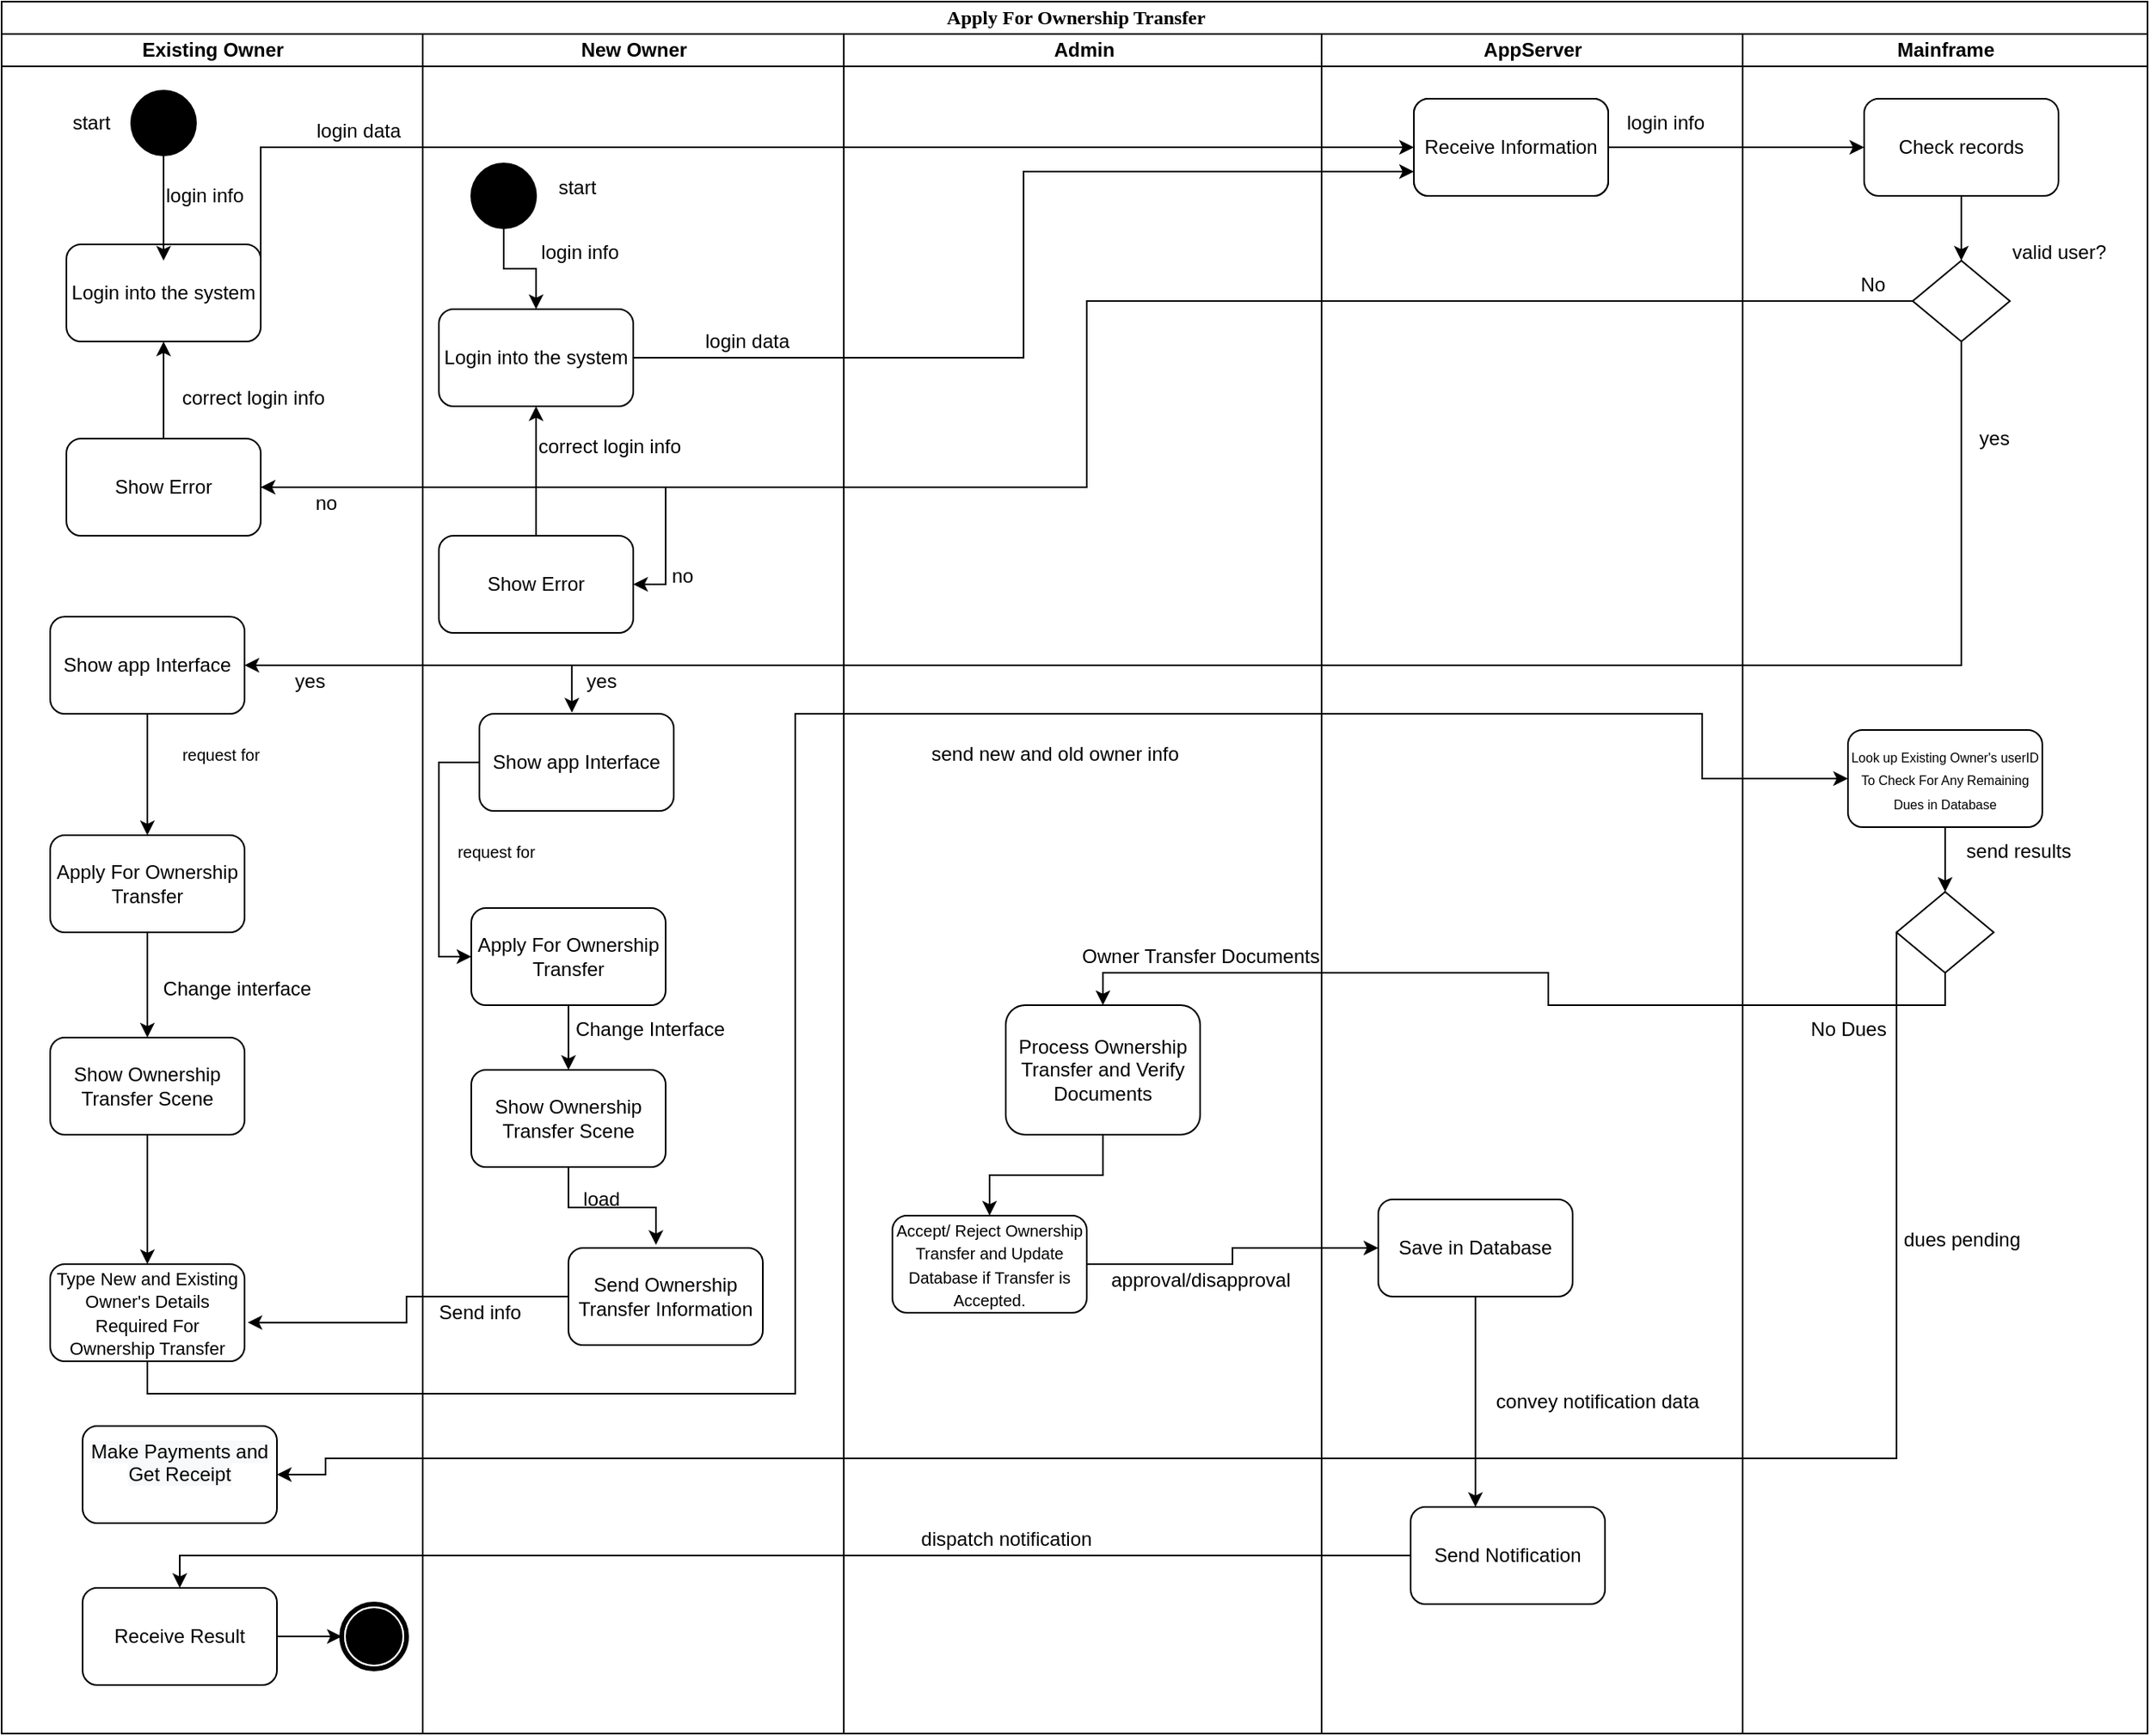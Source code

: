 <mxfile version="20.2.3" type="device"><diagram id="Ap3RwUIApTw5fJCIHlnm" name="Page-1"><mxGraphModel dx="1298" dy="684" grid="1" gridSize="10" guides="1" tooltips="1" connect="1" arrows="1" fold="1" page="1" pageScale="1" pageWidth="1200" pageHeight="1600" math="0" shadow="0"><root><mxCell id="0"/><mxCell id="1" parent="0"/><mxCell id="4CDxR_zVIVkSJxMHDh3r-1" value="Apply For Ownership Transfer" style="swimlane;html=1;childLayout=stackLayout;startSize=20;rounded=0;shadow=0;comic=0;labelBackgroundColor=none;strokeWidth=1;fontFamily=Verdana;fontSize=12;align=center;" parent="1" vertex="1"><mxGeometry x="510" y="230" width="1325" height="1070" as="geometry"/></mxCell><mxCell id="4CDxR_zVIVkSJxMHDh3r-2" value="Existing Owner" style="swimlane;html=1;startSize=20;" parent="4CDxR_zVIVkSJxMHDh3r-1" vertex="1"><mxGeometry y="20" width="260" height="1050" as="geometry"/></mxCell><mxCell id="4CDxR_zVIVkSJxMHDh3r-3" value="" style="ellipse;whiteSpace=wrap;html=1;rounded=0;shadow=0;comic=0;labelBackgroundColor=none;strokeWidth=1;fillColor=#000000;fontFamily=Verdana;fontSize=12;align=center;" parent="4CDxR_zVIVkSJxMHDh3r-2" vertex="1"><mxGeometry x="80" y="35" width="40" height="40" as="geometry"/></mxCell><mxCell id="4CDxR_zVIVkSJxMHDh3r-4" value="start&lt;br&gt;" style="text;html=1;align=center;verticalAlign=middle;resizable=0;points=[];autosize=1;strokeColor=none;fillColor=none;" parent="4CDxR_zVIVkSJxMHDh3r-2" vertex="1"><mxGeometry x="30" y="40" width="50" height="30" as="geometry"/></mxCell><mxCell id="4CDxR_zVIVkSJxMHDh3r-5" value="login info&lt;br&gt;" style="text;html=1;align=center;verticalAlign=middle;resizable=0;points=[];autosize=1;strokeColor=none;fillColor=none;" parent="4CDxR_zVIVkSJxMHDh3r-2" vertex="1"><mxGeometry x="90" y="85" width="70" height="30" as="geometry"/></mxCell><mxCell id="4CDxR_zVIVkSJxMHDh3r-6" value="Login into the system" style="rounded=1;whiteSpace=wrap;html=1;" parent="4CDxR_zVIVkSJxMHDh3r-2" vertex="1"><mxGeometry x="40" y="130" width="120" height="60" as="geometry"/></mxCell><mxCell id="4CDxR_zVIVkSJxMHDh3r-118" style="edgeStyle=orthogonalEdgeStyle;rounded=0;orthogonalLoop=1;jettySize=auto;html=1;exitX=0.5;exitY=0;exitDx=0;exitDy=0;entryX=0.5;entryY=1;entryDx=0;entryDy=0;" parent="4CDxR_zVIVkSJxMHDh3r-2" source="4CDxR_zVIVkSJxMHDh3r-8" target="4CDxR_zVIVkSJxMHDh3r-6" edge="1"><mxGeometry relative="1" as="geometry"/></mxCell><mxCell id="4CDxR_zVIVkSJxMHDh3r-8" value="Show Error" style="rounded=1;whiteSpace=wrap;html=1;" parent="4CDxR_zVIVkSJxMHDh3r-2" vertex="1"><mxGeometry x="40" y="250" width="120" height="60" as="geometry"/></mxCell><mxCell id="4CDxR_zVIVkSJxMHDh3r-122" style="edgeStyle=orthogonalEdgeStyle;rounded=0;orthogonalLoop=1;jettySize=auto;html=1;exitX=0.5;exitY=1;exitDx=0;exitDy=0;entryX=0.5;entryY=0;entryDx=0;entryDy=0;" parent="4CDxR_zVIVkSJxMHDh3r-2" source="4CDxR_zVIVkSJxMHDh3r-10" target="4CDxR_zVIVkSJxMHDh3r-12" edge="1"><mxGeometry relative="1" as="geometry"/></mxCell><mxCell id="4CDxR_zVIVkSJxMHDh3r-10" value="Show app Interface" style="rounded=1;whiteSpace=wrap;html=1;" parent="4CDxR_zVIVkSJxMHDh3r-2" vertex="1"><mxGeometry x="30" y="360" width="120" height="60" as="geometry"/></mxCell><mxCell id="4CDxR_zVIVkSJxMHDh3r-11" value="&lt;font size=&quot;1&quot;&gt;request for&lt;/font&gt;" style="text;html=1;align=center;verticalAlign=middle;resizable=0;points=[];autosize=1;strokeColor=none;fillColor=none;" parent="4CDxR_zVIVkSJxMHDh3r-2" vertex="1"><mxGeometry x="100" y="430" width="70" height="30" as="geometry"/></mxCell><mxCell id="4CDxR_zVIVkSJxMHDh3r-12" value="&lt;font style=&quot;font-size: 12px;&quot;&gt;Apply For Ownership Transfer&lt;/font&gt;" style="rounded=1;whiteSpace=wrap;html=1;fontSize=9;" parent="4CDxR_zVIVkSJxMHDh3r-2" vertex="1"><mxGeometry x="30" y="495" width="120" height="60" as="geometry"/></mxCell><mxCell id="4CDxR_zVIVkSJxMHDh3r-119" value="correct login info" style="text;html=1;align=center;verticalAlign=middle;resizable=0;points=[];autosize=1;strokeColor=none;fillColor=none;" parent="4CDxR_zVIVkSJxMHDh3r-2" vertex="1"><mxGeometry x="100" y="210" width="110" height="30" as="geometry"/></mxCell><mxCell id="4CDxR_zVIVkSJxMHDh3r-124" value="Show Ownership Transfer Scene" style="rounded=1;whiteSpace=wrap;html=1;fontSize=12;" parent="4CDxR_zVIVkSJxMHDh3r-2" vertex="1"><mxGeometry x="30" y="620" width="120" height="60" as="geometry"/></mxCell><mxCell id="4CDxR_zVIVkSJxMHDh3r-123" style="edgeStyle=orthogonalEdgeStyle;rounded=0;orthogonalLoop=1;jettySize=auto;html=1;exitX=0.5;exitY=1;exitDx=0;exitDy=0;fontSize=12;" parent="4CDxR_zVIVkSJxMHDh3r-2" source="4CDxR_zVIVkSJxMHDh3r-12" target="4CDxR_zVIVkSJxMHDh3r-124" edge="1"><mxGeometry relative="1" as="geometry"><mxPoint x="90" y="600" as="targetPoint"/></mxGeometry></mxCell><mxCell id="4CDxR_zVIVkSJxMHDh3r-127" value="Change interface&lt;br&gt;" style="text;html=1;align=center;verticalAlign=middle;resizable=0;points=[];autosize=1;strokeColor=none;fillColor=none;fontSize=12;" parent="4CDxR_zVIVkSJxMHDh3r-2" vertex="1"><mxGeometry x="90" y="575" width="110" height="30" as="geometry"/></mxCell><mxCell id="4CDxR_zVIVkSJxMHDh3r-130" value="&lt;span style=&quot;font-size: 11px;&quot;&gt;Type New and Existing Owner's Details Required For Ownership Transfer&lt;/span&gt;" style="rounded=1;whiteSpace=wrap;html=1;fontSize=12;" parent="4CDxR_zVIVkSJxMHDh3r-2" vertex="1"><mxGeometry x="30" y="760" width="120" height="60" as="geometry"/></mxCell><mxCell id="4CDxR_zVIVkSJxMHDh3r-129" style="edgeStyle=orthogonalEdgeStyle;rounded=0;orthogonalLoop=1;jettySize=auto;html=1;exitX=0.5;exitY=1;exitDx=0;exitDy=0;fontSize=12;" parent="4CDxR_zVIVkSJxMHDh3r-2" source="4CDxR_zVIVkSJxMHDh3r-124" target="4CDxR_zVIVkSJxMHDh3r-130" edge="1"><mxGeometry relative="1" as="geometry"><mxPoint x="90" y="740" as="targetPoint"/></mxGeometry></mxCell><mxCell id="4CDxR_zVIVkSJxMHDh3r-187" value="&#10;&lt;span style=&quot;color: rgb(0, 0, 0); font-family: Helvetica; font-size: 12px; font-style: normal; font-variant-ligatures: normal; font-variant-caps: normal; font-weight: 400; letter-spacing: normal; orphans: 2; text-align: center; text-indent: 0px; text-transform: none; widows: 2; word-spacing: 0px; -webkit-text-stroke-width: 0px; background-color: rgb(248, 249, 250); text-decoration-thickness: initial; text-decoration-style: initial; text-decoration-color: initial; float: none; display: inline !important;&quot;&gt;Make Payments and Get Receipt&lt;/span&gt;&#10;&#10;" style="rounded=1;whiteSpace=wrap;html=1;fontSize=12;" parent="4CDxR_zVIVkSJxMHDh3r-2" vertex="1"><mxGeometry x="50" y="860" width="120" height="60" as="geometry"/></mxCell><mxCell id="4CDxR_zVIVkSJxMHDh3r-190" style="edgeStyle=orthogonalEdgeStyle;rounded=0;orthogonalLoop=1;jettySize=auto;html=1;exitX=1;exitY=0.5;exitDx=0;exitDy=0;entryX=0;entryY=0.5;entryDx=0;entryDy=0;fontSize=12;" parent="4CDxR_zVIVkSJxMHDh3r-2" source="4CDxR_zVIVkSJxMHDh3r-188" target="4CDxR_zVIVkSJxMHDh3r-189" edge="1"><mxGeometry relative="1" as="geometry"/></mxCell><mxCell id="4CDxR_zVIVkSJxMHDh3r-188" value="Receive Result" style="rounded=1;whiteSpace=wrap;html=1;fontSize=12;" parent="4CDxR_zVIVkSJxMHDh3r-2" vertex="1"><mxGeometry x="50" y="960" width="120" height="60" as="geometry"/></mxCell><mxCell id="4CDxR_zVIVkSJxMHDh3r-189" value="" style="shape=mxgraph.bpmn.shape;html=1;verticalLabelPosition=bottom;labelBackgroundColor=#ffffff;verticalAlign=top;perimeter=ellipsePerimeter;outline=end;symbol=terminate;rounded=0;shadow=0;comic=0;strokeWidth=1;fontFamily=Verdana;fontSize=12;align=center;" parent="4CDxR_zVIVkSJxMHDh3r-2" vertex="1"><mxGeometry x="210" y="970" width="40" height="40" as="geometry"/></mxCell><mxCell id="1iKHLs_DG2yxk6PRmAQ_-5" value="no" style="text;html=1;align=center;verticalAlign=middle;resizable=0;points=[];autosize=1;strokeColor=none;fillColor=none;" vertex="1" parent="4CDxR_zVIVkSJxMHDh3r-2"><mxGeometry x="180" y="275" width="40" height="30" as="geometry"/></mxCell><mxCell id="4CDxR_zVIVkSJxMHDh3r-13" value="AppServer" style="swimlane;html=1;startSize=20;" parent="4CDxR_zVIVkSJxMHDh3r-1" vertex="1"><mxGeometry x="260" y="20" width="260" height="1050" as="geometry"/></mxCell><mxCell id="4CDxR_zVIVkSJxMHDh3r-70" value="New Owner" style="swimlane;html=1;startSize=20;" parent="4CDxR_zVIVkSJxMHDh3r-13" vertex="1"><mxGeometry width="260" height="1050" as="geometry"/></mxCell><mxCell id="4CDxR_zVIVkSJxMHDh3r-131" value="Send Ownership Transfer Information" style="rounded=1;whiteSpace=wrap;html=1;fontSize=12;" parent="4CDxR_zVIVkSJxMHDh3r-70" vertex="1"><mxGeometry x="90" y="750" width="120" height="60" as="geometry"/></mxCell><mxCell id="4CDxR_zVIVkSJxMHDh3r-146" style="edgeStyle=orthogonalEdgeStyle;rounded=0;orthogonalLoop=1;jettySize=auto;html=1;exitX=0.5;exitY=1;exitDx=0;exitDy=0;entryX=0.5;entryY=0;entryDx=0;entryDy=0;fontSize=12;" parent="4CDxR_zVIVkSJxMHDh3r-70" source="4CDxR_zVIVkSJxMHDh3r-132" target="4CDxR_zVIVkSJxMHDh3r-145" edge="1"><mxGeometry relative="1" as="geometry"/></mxCell><mxCell id="4CDxR_zVIVkSJxMHDh3r-132" value="" style="ellipse;whiteSpace=wrap;html=1;rounded=0;shadow=0;comic=0;labelBackgroundColor=none;strokeWidth=1;fillColor=#000000;fontFamily=Verdana;fontSize=12;align=center;" parent="4CDxR_zVIVkSJxMHDh3r-70" vertex="1"><mxGeometry x="30" y="80" width="40" height="40" as="geometry"/></mxCell><mxCell id="4CDxR_zVIVkSJxMHDh3r-133" value="start&lt;br&gt;" style="text;html=1;align=center;verticalAlign=middle;resizable=0;points=[];autosize=1;strokeColor=none;fillColor=none;" parent="4CDxR_zVIVkSJxMHDh3r-70" vertex="1"><mxGeometry x="70" y="80" width="50" height="30" as="geometry"/></mxCell><mxCell id="4CDxR_zVIVkSJxMHDh3r-145" value="Login into the system" style="rounded=1;whiteSpace=wrap;html=1;" parent="4CDxR_zVIVkSJxMHDh3r-70" vertex="1"><mxGeometry x="10" y="170" width="120" height="60" as="geometry"/></mxCell><mxCell id="4CDxR_zVIVkSJxMHDh3r-147" value="&amp;nbsp;login info" style="text;html=1;align=center;verticalAlign=middle;resizable=0;points=[];autosize=1;strokeColor=none;fillColor=none;fontSize=12;" parent="4CDxR_zVIVkSJxMHDh3r-70" vertex="1"><mxGeometry x="60" y="120" width="70" height="30" as="geometry"/></mxCell><mxCell id="4CDxR_zVIVkSJxMHDh3r-153" style="edgeStyle=orthogonalEdgeStyle;rounded=0;orthogonalLoop=1;jettySize=auto;html=1;exitX=0.5;exitY=0;exitDx=0;exitDy=0;entryX=0.5;entryY=1;entryDx=0;entryDy=0;fontSize=12;" parent="4CDxR_zVIVkSJxMHDh3r-70" source="4CDxR_zVIVkSJxMHDh3r-150" target="4CDxR_zVIVkSJxMHDh3r-145" edge="1"><mxGeometry relative="1" as="geometry"/></mxCell><mxCell id="4CDxR_zVIVkSJxMHDh3r-150" value="Show Error" style="rounded=1;whiteSpace=wrap;html=1;" parent="4CDxR_zVIVkSJxMHDh3r-70" vertex="1"><mxGeometry x="10" y="310" width="120" height="60" as="geometry"/></mxCell><mxCell id="4CDxR_zVIVkSJxMHDh3r-154" value="correct login info" style="text;html=1;align=center;verticalAlign=middle;resizable=0;points=[];autosize=1;strokeColor=none;fillColor=none;" parent="4CDxR_zVIVkSJxMHDh3r-70" vertex="1"><mxGeometry x="60" y="240" width="110" height="30" as="geometry"/></mxCell><mxCell id="4CDxR_zVIVkSJxMHDh3r-158" style="edgeStyle=orthogonalEdgeStyle;rounded=0;orthogonalLoop=1;jettySize=auto;html=1;exitX=0;exitY=0.5;exitDx=0;exitDy=0;entryX=0;entryY=0.5;entryDx=0;entryDy=0;fontSize=12;" parent="4CDxR_zVIVkSJxMHDh3r-70" source="4CDxR_zVIVkSJxMHDh3r-155" target="4CDxR_zVIVkSJxMHDh3r-157" edge="1"><mxGeometry relative="1" as="geometry"/></mxCell><mxCell id="4CDxR_zVIVkSJxMHDh3r-155" value="Show app Interface" style="rounded=1;whiteSpace=wrap;html=1;" parent="4CDxR_zVIVkSJxMHDh3r-70" vertex="1"><mxGeometry x="35" y="420" width="120" height="60" as="geometry"/></mxCell><mxCell id="4CDxR_zVIVkSJxMHDh3r-157" value="&lt;font style=&quot;font-size: 12px;&quot;&gt;Apply For Ownership Transfer&lt;/font&gt;" style="rounded=1;whiteSpace=wrap;html=1;fontSize=9;" parent="4CDxR_zVIVkSJxMHDh3r-70" vertex="1"><mxGeometry x="30" y="540" width="120" height="60" as="geometry"/></mxCell><mxCell id="4CDxR_zVIVkSJxMHDh3r-159" value="&lt;font size=&quot;1&quot;&gt;request for&lt;/font&gt;" style="text;html=1;align=center;verticalAlign=middle;resizable=0;points=[];autosize=1;strokeColor=none;fillColor=none;" parent="4CDxR_zVIVkSJxMHDh3r-70" vertex="1"><mxGeometry x="10" y="490" width="70" height="30" as="geometry"/></mxCell><mxCell id="4CDxR_zVIVkSJxMHDh3r-163" style="edgeStyle=orthogonalEdgeStyle;rounded=0;orthogonalLoop=1;jettySize=auto;html=1;exitX=0.5;exitY=1;exitDx=0;exitDy=0;entryX=0.45;entryY=-0.032;entryDx=0;entryDy=0;entryPerimeter=0;fontSize=12;" parent="4CDxR_zVIVkSJxMHDh3r-70" source="4CDxR_zVIVkSJxMHDh3r-160" target="4CDxR_zVIVkSJxMHDh3r-131" edge="1"><mxGeometry relative="1" as="geometry"/></mxCell><mxCell id="4CDxR_zVIVkSJxMHDh3r-160" value="Show Ownership Transfer Scene" style="rounded=1;whiteSpace=wrap;html=1;fontSize=12;" parent="4CDxR_zVIVkSJxMHDh3r-70" vertex="1"><mxGeometry x="30" y="640" width="120" height="60" as="geometry"/></mxCell><mxCell id="4CDxR_zVIVkSJxMHDh3r-161" style="edgeStyle=orthogonalEdgeStyle;rounded=0;orthogonalLoop=1;jettySize=auto;html=1;exitX=0.5;exitY=1;exitDx=0;exitDy=0;fontSize=12;" parent="4CDxR_zVIVkSJxMHDh3r-70" source="4CDxR_zVIVkSJxMHDh3r-157" target="4CDxR_zVIVkSJxMHDh3r-160" edge="1"><mxGeometry relative="1" as="geometry"/></mxCell><mxCell id="4CDxR_zVIVkSJxMHDh3r-162" value="Change Interface&lt;br&gt;" style="text;html=1;align=center;verticalAlign=middle;resizable=0;points=[];autosize=1;strokeColor=none;fillColor=none;fontSize=12;" parent="4CDxR_zVIVkSJxMHDh3r-70" vertex="1"><mxGeometry x="80" y="600" width="120" height="30" as="geometry"/></mxCell><mxCell id="4CDxR_zVIVkSJxMHDh3r-166" value="Send info" style="text;html=1;align=center;verticalAlign=middle;resizable=0;points=[];autosize=1;strokeColor=none;fillColor=none;fontSize=12;" parent="4CDxR_zVIVkSJxMHDh3r-70" vertex="1"><mxGeometry y="775" width="70" height="30" as="geometry"/></mxCell><mxCell id="1iKHLs_DG2yxk6PRmAQ_-6" value="no" style="text;html=1;align=center;verticalAlign=middle;resizable=0;points=[];autosize=1;strokeColor=none;fillColor=none;" vertex="1" parent="4CDxR_zVIVkSJxMHDh3r-70"><mxGeometry x="140" y="320" width="40" height="30" as="geometry"/></mxCell><mxCell id="4CDxR_zVIVkSJxMHDh3r-44" style="edgeStyle=orthogonalEdgeStyle;rounded=0;orthogonalLoop=1;jettySize=auto;html=1;exitX=1;exitY=0.5;exitDx=0;exitDy=0;entryX=0;entryY=0.5;entryDx=0;entryDy=0;" parent="4CDxR_zVIVkSJxMHDh3r-1" source="4CDxR_zVIVkSJxMHDh3r-6" target="4CDxR_zVIVkSJxMHDh3r-24" edge="1"><mxGeometry relative="1" as="geometry"><mxPoint x="300" y="90" as="targetPoint"/><Array as="points"><mxPoint x="160" y="90"/></Array></mxGeometry></mxCell><mxCell id="4CDxR_zVIVkSJxMHDh3r-48" value="Admin" style="swimlane;html=1;startSize=20;" parent="4CDxR_zVIVkSJxMHDh3r-1" vertex="1"><mxGeometry x="520" y="20" width="295" height="1050" as="geometry"/></mxCell><mxCell id="4CDxR_zVIVkSJxMHDh3r-178" value="&lt;span style=&quot;font-size: 10px;&quot;&gt;Accept/ Reject Ownership Transfer and Update Database if Transfer is Accepted.&lt;/span&gt;" style="rounded=1;whiteSpace=wrap;html=1;fontSize=12;" parent="4CDxR_zVIVkSJxMHDh3r-48" vertex="1"><mxGeometry x="30" y="730" width="120" height="60" as="geometry"/></mxCell><mxCell id="1iKHLs_DG2yxk6PRmAQ_-7" value="send new and old owner info" style="text;html=1;align=center;verticalAlign=middle;resizable=0;points=[];autosize=1;strokeColor=none;fillColor=none;" vertex="1" parent="4CDxR_zVIVkSJxMHDh3r-48"><mxGeometry x="40" y="430" width="180" height="30" as="geometry"/></mxCell><mxCell id="4CDxR_zVIVkSJxMHDh3r-83" value="AppServer" style="swimlane;html=1;startSize=20;" parent="4CDxR_zVIVkSJxMHDh3r-1" vertex="1"><mxGeometry x="815" y="20" width="260" height="1050" as="geometry"/></mxCell><mxCell id="4CDxR_zVIVkSJxMHDh3r-94" value="Receive Information" style="rounded=1;whiteSpace=wrap;html=1;" parent="4CDxR_zVIVkSJxMHDh3r-83" vertex="1"><mxGeometry x="57" y="40" width="120" height="60" as="geometry"/></mxCell><mxCell id="4CDxR_zVIVkSJxMHDh3r-24" value="Receive Information" style="rounded=1;whiteSpace=wrap;html=1;" parent="4CDxR_zVIVkSJxMHDh3r-83" vertex="1"><mxGeometry x="57" y="40" width="120" height="60" as="geometry"/></mxCell><mxCell id="4CDxR_zVIVkSJxMHDh3r-115" value="login info" style="text;html=1;align=center;verticalAlign=middle;resizable=0;points=[];autosize=1;strokeColor=none;fillColor=none;" parent="4CDxR_zVIVkSJxMHDh3r-83" vertex="1"><mxGeometry x="177" y="40" width="70" height="30" as="geometry"/></mxCell><mxCell id="4CDxR_zVIVkSJxMHDh3r-191" value="Send Notification" style="rounded=1;whiteSpace=wrap;html=1;fontSize=12;" parent="4CDxR_zVIVkSJxMHDh3r-83" vertex="1"><mxGeometry x="55" y="910" width="120" height="60" as="geometry"/></mxCell><mxCell id="1iKHLs_DG2yxk6PRmAQ_-8" value="convey notification data" style="text;html=1;align=center;verticalAlign=middle;resizable=0;points=[];autosize=1;strokeColor=none;fillColor=none;" vertex="1" parent="4CDxR_zVIVkSJxMHDh3r-83"><mxGeometry x="95" y="830" width="150" height="30" as="geometry"/></mxCell><mxCell id="4CDxR_zVIVkSJxMHDh3r-114" style="edgeStyle=orthogonalEdgeStyle;rounded=0;orthogonalLoop=1;jettySize=auto;html=1;exitX=1;exitY=0.5;exitDx=0;exitDy=0;entryX=0;entryY=0.5;entryDx=0;entryDy=0;" parent="4CDxR_zVIVkSJxMHDh3r-1" source="4CDxR_zVIVkSJxMHDh3r-24" target="4CDxR_zVIVkSJxMHDh3r-109" edge="1"><mxGeometry relative="1" as="geometry"/></mxCell><mxCell id="4CDxR_zVIVkSJxMHDh3r-117" style="edgeStyle=orthogonalEdgeStyle;rounded=0;orthogonalLoop=1;jettySize=auto;html=1;exitX=0;exitY=0.5;exitDx=0;exitDy=0;entryX=1;entryY=0.5;entryDx=0;entryDy=0;" parent="4CDxR_zVIVkSJxMHDh3r-1" source="4CDxR_zVIVkSJxMHDh3r-110" target="4CDxR_zVIVkSJxMHDh3r-8" edge="1"><mxGeometry relative="1" as="geometry"/></mxCell><mxCell id="4CDxR_zVIVkSJxMHDh3r-120" style="edgeStyle=orthogonalEdgeStyle;rounded=0;orthogonalLoop=1;jettySize=auto;html=1;exitX=0.5;exitY=1;exitDx=0;exitDy=0;entryX=1;entryY=0.5;entryDx=0;entryDy=0;" parent="4CDxR_zVIVkSJxMHDh3r-1" source="4CDxR_zVIVkSJxMHDh3r-110" target="4CDxR_zVIVkSJxMHDh3r-10" edge="1"><mxGeometry relative="1" as="geometry"/></mxCell><mxCell id="4CDxR_zVIVkSJxMHDh3r-148" style="edgeStyle=orthogonalEdgeStyle;rounded=0;orthogonalLoop=1;jettySize=auto;html=1;entryX=0;entryY=0.75;entryDx=0;entryDy=0;fontSize=12;" parent="4CDxR_zVIVkSJxMHDh3r-1" source="4CDxR_zVIVkSJxMHDh3r-145" target="4CDxR_zVIVkSJxMHDh3r-24" edge="1"><mxGeometry relative="1" as="geometry"/></mxCell><mxCell id="4CDxR_zVIVkSJxMHDh3r-152" style="edgeStyle=orthogonalEdgeStyle;rounded=0;orthogonalLoop=1;jettySize=auto;html=1;exitX=1;exitY=0.5;exitDx=0;exitDy=0;fontSize=12;entryX=1;entryY=0.5;entryDx=0;entryDy=0;" parent="4CDxR_zVIVkSJxMHDh3r-1" source="4CDxR_zVIVkSJxMHDh3r-8" target="4CDxR_zVIVkSJxMHDh3r-150" edge="1"><mxGeometry relative="1" as="geometry"><mxPoint x="480" y="360" as="targetPoint"/></mxGeometry></mxCell><mxCell id="4CDxR_zVIVkSJxMHDh3r-165" style="edgeStyle=orthogonalEdgeStyle;rounded=0;orthogonalLoop=1;jettySize=auto;html=1;exitX=0;exitY=0.5;exitDx=0;exitDy=0;entryX=1.016;entryY=0.601;entryDx=0;entryDy=0;entryPerimeter=0;fontSize=12;" parent="4CDxR_zVIVkSJxMHDh3r-1" source="4CDxR_zVIVkSJxMHDh3r-131" target="4CDxR_zVIVkSJxMHDh3r-130" edge="1"><mxGeometry relative="1" as="geometry"/></mxCell><mxCell id="4CDxR_zVIVkSJxMHDh3r-167" style="edgeStyle=orthogonalEdgeStyle;rounded=0;orthogonalLoop=1;jettySize=auto;html=1;exitX=0.5;exitY=1;exitDx=0;exitDy=0;fontSize=12;entryX=0;entryY=0.5;entryDx=0;entryDy=0;" parent="4CDxR_zVIVkSJxMHDh3r-1" source="4CDxR_zVIVkSJxMHDh3r-130" target="4CDxR_zVIVkSJxMHDh3r-168" edge="1"><mxGeometry relative="1" as="geometry"><mxPoint x="1000" y="450" as="targetPoint"/><Array as="points"><mxPoint x="90" y="860"/><mxPoint x="490" y="860"/><mxPoint x="490" y="440"/><mxPoint x="1050" y="440"/><mxPoint x="1050" y="480"/></Array></mxGeometry></mxCell><mxCell id="4CDxR_zVIVkSJxMHDh3r-185" style="edgeStyle=orthogonalEdgeStyle;rounded=0;orthogonalLoop=1;jettySize=auto;html=1;exitX=0;exitY=0.5;exitDx=0;exitDy=0;fontSize=12;" parent="4CDxR_zVIVkSJxMHDh3r-1" source="4CDxR_zVIVkSJxMHDh3r-171" target="4CDxR_zVIVkSJxMHDh3r-187" edge="1"><mxGeometry relative="1" as="geometry"><mxPoint x="170" y="920" as="targetPoint"/><Array as="points"><mxPoint x="1170" y="900"/><mxPoint x="200" y="900"/></Array></mxGeometry></mxCell><mxCell id="4CDxR_zVIVkSJxMHDh3r-96" value="Mainframe" style="swimlane;html=1;startSize=20;" parent="4CDxR_zVIVkSJxMHDh3r-1" vertex="1"><mxGeometry x="1075" y="20" width="250" height="1050" as="geometry"/></mxCell><mxCell id="4CDxR_zVIVkSJxMHDh3r-116" style="edgeStyle=orthogonalEdgeStyle;rounded=0;orthogonalLoop=1;jettySize=auto;html=1;exitX=0.5;exitY=1;exitDx=0;exitDy=0;entryX=0.5;entryY=0;entryDx=0;entryDy=0;" parent="4CDxR_zVIVkSJxMHDh3r-96" source="4CDxR_zVIVkSJxMHDh3r-109" target="4CDxR_zVIVkSJxMHDh3r-110" edge="1"><mxGeometry relative="1" as="geometry"/></mxCell><mxCell id="4CDxR_zVIVkSJxMHDh3r-109" value="Check records" style="rounded=1;whiteSpace=wrap;html=1;" parent="4CDxR_zVIVkSJxMHDh3r-96" vertex="1"><mxGeometry x="75" y="40" width="120" height="60" as="geometry"/></mxCell><mxCell id="4CDxR_zVIVkSJxMHDh3r-110" value="" style="rhombus;whiteSpace=wrap;html=1;" parent="4CDxR_zVIVkSJxMHDh3r-96" vertex="1"><mxGeometry x="105" y="140" width="60" height="50" as="geometry"/></mxCell><mxCell id="4CDxR_zVIVkSJxMHDh3r-111" value="valid user?" style="text;html=1;align=center;verticalAlign=middle;resizable=0;points=[];autosize=1;strokeColor=none;fillColor=none;" parent="4CDxR_zVIVkSJxMHDh3r-96" vertex="1"><mxGeometry x="155" y="120" width="80" height="30" as="geometry"/></mxCell><mxCell id="4CDxR_zVIVkSJxMHDh3r-112" value="No" style="text;html=1;align=center;verticalAlign=middle;resizable=0;points=[];autosize=1;strokeColor=none;fillColor=none;" parent="4CDxR_zVIVkSJxMHDh3r-96" vertex="1"><mxGeometry x="60" y="140" width="40" height="30" as="geometry"/></mxCell><mxCell id="4CDxR_zVIVkSJxMHDh3r-172" style="edgeStyle=orthogonalEdgeStyle;rounded=0;orthogonalLoop=1;jettySize=auto;html=1;exitX=0.5;exitY=1;exitDx=0;exitDy=0;entryX=0.5;entryY=0;entryDx=0;entryDy=0;fontSize=12;" parent="4CDxR_zVIVkSJxMHDh3r-96" source="4CDxR_zVIVkSJxMHDh3r-168" target="4CDxR_zVIVkSJxMHDh3r-171" edge="1"><mxGeometry relative="1" as="geometry"/></mxCell><mxCell id="4CDxR_zVIVkSJxMHDh3r-168" value="&lt;span style=&quot;font-size: 8px;&quot;&gt;Look up Existing Owner's userID To Check For Any Remaining Dues in Database&lt;/span&gt;" style="rounded=1;whiteSpace=wrap;html=1;fontSize=12;" parent="4CDxR_zVIVkSJxMHDh3r-96" vertex="1"><mxGeometry x="65" y="430" width="120" height="60" as="geometry"/></mxCell><mxCell id="4CDxR_zVIVkSJxMHDh3r-171" value="" style="rhombus;whiteSpace=wrap;html=1;" parent="4CDxR_zVIVkSJxMHDh3r-96" vertex="1"><mxGeometry x="95" y="530" width="60" height="50" as="geometry"/></mxCell><mxCell id="4CDxR_zVIVkSJxMHDh3r-173" value="send results" style="text;html=1;align=center;verticalAlign=middle;resizable=0;points=[];autosize=1;strokeColor=none;fillColor=none;fontSize=12;" parent="4CDxR_zVIVkSJxMHDh3r-96" vertex="1"><mxGeometry x="125" y="490" width="90" height="30" as="geometry"/></mxCell><mxCell id="4CDxR_zVIVkSJxMHDh3r-184" value="No Dues" style="text;html=1;align=center;verticalAlign=middle;resizable=0;points=[];autosize=1;strokeColor=none;fillColor=none;fontSize=12;" parent="4CDxR_zVIVkSJxMHDh3r-96" vertex="1"><mxGeometry x="30" y="600" width="70" height="30" as="geometry"/></mxCell><mxCell id="4CDxR_zVIVkSJxMHDh3r-186" value="dues pending" style="text;html=1;align=center;verticalAlign=middle;resizable=0;points=[];autosize=1;strokeColor=none;fillColor=none;fontSize=12;" parent="4CDxR_zVIVkSJxMHDh3r-96" vertex="1"><mxGeometry x="85" y="730" width="100" height="30" as="geometry"/></mxCell><mxCell id="4CDxR_zVIVkSJxMHDh3r-192" style="edgeStyle=orthogonalEdgeStyle;rounded=0;orthogonalLoop=1;jettySize=auto;html=1;entryX=0.5;entryY=0;entryDx=0;entryDy=0;fontSize=12;" parent="4CDxR_zVIVkSJxMHDh3r-1" source="4CDxR_zVIVkSJxMHDh3r-191" target="4CDxR_zVIVkSJxMHDh3r-188" edge="1"><mxGeometry relative="1" as="geometry"/></mxCell><mxCell id="4CDxR_zVIVkSJxMHDh3r-65" style="edgeStyle=orthogonalEdgeStyle;rounded=0;orthogonalLoop=1;jettySize=auto;html=1;" parent="1" source="4CDxR_zVIVkSJxMHDh3r-3" edge="1"><mxGeometry relative="1" as="geometry"><mxPoint x="610" y="390" as="targetPoint"/></mxGeometry></mxCell><mxCell id="4CDxR_zVIVkSJxMHDh3r-121" value="yes" style="text;html=1;align=center;verticalAlign=middle;resizable=0;points=[];autosize=1;strokeColor=none;fillColor=none;" parent="1" vertex="1"><mxGeometry x="1720" y="485" width="40" height="30" as="geometry"/></mxCell><mxCell id="4CDxR_zVIVkSJxMHDh3r-156" style="edgeStyle=orthogonalEdgeStyle;rounded=0;orthogonalLoop=1;jettySize=auto;html=1;fontSize=12;entryX=0.476;entryY=-0.013;entryDx=0;entryDy=0;entryPerimeter=0;" parent="1" target="4CDxR_zVIVkSJxMHDh3r-155" edge="1"><mxGeometry relative="1" as="geometry"><mxPoint x="865.091" y="640" as="targetPoint"/><mxPoint x="880" y="640" as="sourcePoint"/></mxGeometry></mxCell><mxCell id="4CDxR_zVIVkSJxMHDh3r-164" value="load" style="text;html=1;align=center;verticalAlign=middle;resizable=0;points=[];autosize=1;strokeColor=none;fillColor=none;fontSize=12;" parent="1" vertex="1"><mxGeometry x="855" y="955" width="50" height="30" as="geometry"/></mxCell><mxCell id="4CDxR_zVIVkSJxMHDh3r-174" style="edgeStyle=orthogonalEdgeStyle;rounded=0;orthogonalLoop=1;jettySize=auto;html=1;exitX=0.5;exitY=1;exitDx=0;exitDy=0;fontSize=12;" parent="1" source="4CDxR_zVIVkSJxMHDh3r-171" target="4CDxR_zVIVkSJxMHDh3r-175" edge="1"><mxGeometry relative="1" as="geometry"><mxPoint x="1190" y="880" as="targetPoint"/></mxGeometry></mxCell><mxCell id="4CDxR_zVIVkSJxMHDh3r-177" style="edgeStyle=orthogonalEdgeStyle;rounded=0;orthogonalLoop=1;jettySize=auto;html=1;fontSize=12;" parent="1" source="4CDxR_zVIVkSJxMHDh3r-175" target="4CDxR_zVIVkSJxMHDh3r-178" edge="1"><mxGeometry relative="1" as="geometry"><mxPoint x="1190" y="1000" as="targetPoint"/></mxGeometry></mxCell><mxCell id="4CDxR_zVIVkSJxMHDh3r-175" value="Process Ownership Transfer and Verify Documents" style="rounded=1;whiteSpace=wrap;html=1;fontSize=12;" parent="1" vertex="1"><mxGeometry x="1130" y="850" width="120" height="80" as="geometry"/></mxCell><mxCell id="4CDxR_zVIVkSJxMHDh3r-176" value="Owner Transfer Documents" style="text;html=1;align=center;verticalAlign=middle;resizable=0;points=[];autosize=1;strokeColor=none;fillColor=none;fontSize=12;" parent="1" vertex="1"><mxGeometry x="1165" y="805" width="170" height="30" as="geometry"/></mxCell><mxCell id="4CDxR_zVIVkSJxMHDh3r-179" style="edgeStyle=orthogonalEdgeStyle;rounded=0;orthogonalLoop=1;jettySize=auto;html=1;fontSize=12;" parent="1" source="4CDxR_zVIVkSJxMHDh3r-178" target="4CDxR_zVIVkSJxMHDh3r-180" edge="1"><mxGeometry relative="1" as="geometry"><mxPoint x="1420" y="1000" as="targetPoint"/></mxGeometry></mxCell><mxCell id="4CDxR_zVIVkSJxMHDh3r-182" value="approval/disapproval" style="edgeLabel;html=1;align=center;verticalAlign=middle;resizable=0;points=[];fontSize=12;" parent="4CDxR_zVIVkSJxMHDh3r-179" vertex="1" connectable="0"><mxGeometry x="-0.28" y="-1" relative="1" as="geometry"><mxPoint x="1" y="9" as="offset"/></mxGeometry></mxCell><mxCell id="4CDxR_zVIVkSJxMHDh3r-183" style="edgeStyle=orthogonalEdgeStyle;rounded=0;orthogonalLoop=1;jettySize=auto;html=1;exitX=0.5;exitY=1;exitDx=0;exitDy=0;fontSize=12;" parent="1" source="4CDxR_zVIVkSJxMHDh3r-180" edge="1"><mxGeometry relative="1" as="geometry"><mxPoint x="1420" y="1160" as="targetPoint"/></mxGeometry></mxCell><mxCell id="4CDxR_zVIVkSJxMHDh3r-180" value="Save in Database" style="rounded=1;whiteSpace=wrap;html=1;fontSize=12;" parent="1" vertex="1"><mxGeometry x="1360" y="970" width="120" height="60" as="geometry"/></mxCell><mxCell id="1iKHLs_DG2yxk6PRmAQ_-1" value="login data" style="text;html=1;align=center;verticalAlign=middle;resizable=0;points=[];autosize=1;strokeColor=none;fillColor=none;" vertex="1" parent="1"><mxGeometry x="690" y="295" width="80" height="30" as="geometry"/></mxCell><mxCell id="1iKHLs_DG2yxk6PRmAQ_-2" value="login data" style="text;html=1;align=center;verticalAlign=middle;resizable=0;points=[];autosize=1;strokeColor=none;fillColor=none;" vertex="1" parent="1"><mxGeometry x="930" y="425" width="80" height="30" as="geometry"/></mxCell><mxCell id="1iKHLs_DG2yxk6PRmAQ_-3" value="yes" style="text;html=1;align=center;verticalAlign=middle;resizable=0;points=[];autosize=1;strokeColor=none;fillColor=none;" vertex="1" parent="1"><mxGeometry x="680" y="635" width="40" height="30" as="geometry"/></mxCell><mxCell id="1iKHLs_DG2yxk6PRmAQ_-4" value="yes" style="text;html=1;align=center;verticalAlign=middle;resizable=0;points=[];autosize=1;strokeColor=none;fillColor=none;" vertex="1" parent="1"><mxGeometry x="860" y="635" width="40" height="30" as="geometry"/></mxCell><mxCell id="1iKHLs_DG2yxk6PRmAQ_-9" value="dispatch notification" style="text;html=1;align=center;verticalAlign=middle;resizable=0;points=[];autosize=1;strokeColor=none;fillColor=none;" vertex="1" parent="1"><mxGeometry x="1065" y="1165" width="130" height="30" as="geometry"/></mxCell></root></mxGraphModel></diagram></mxfile>